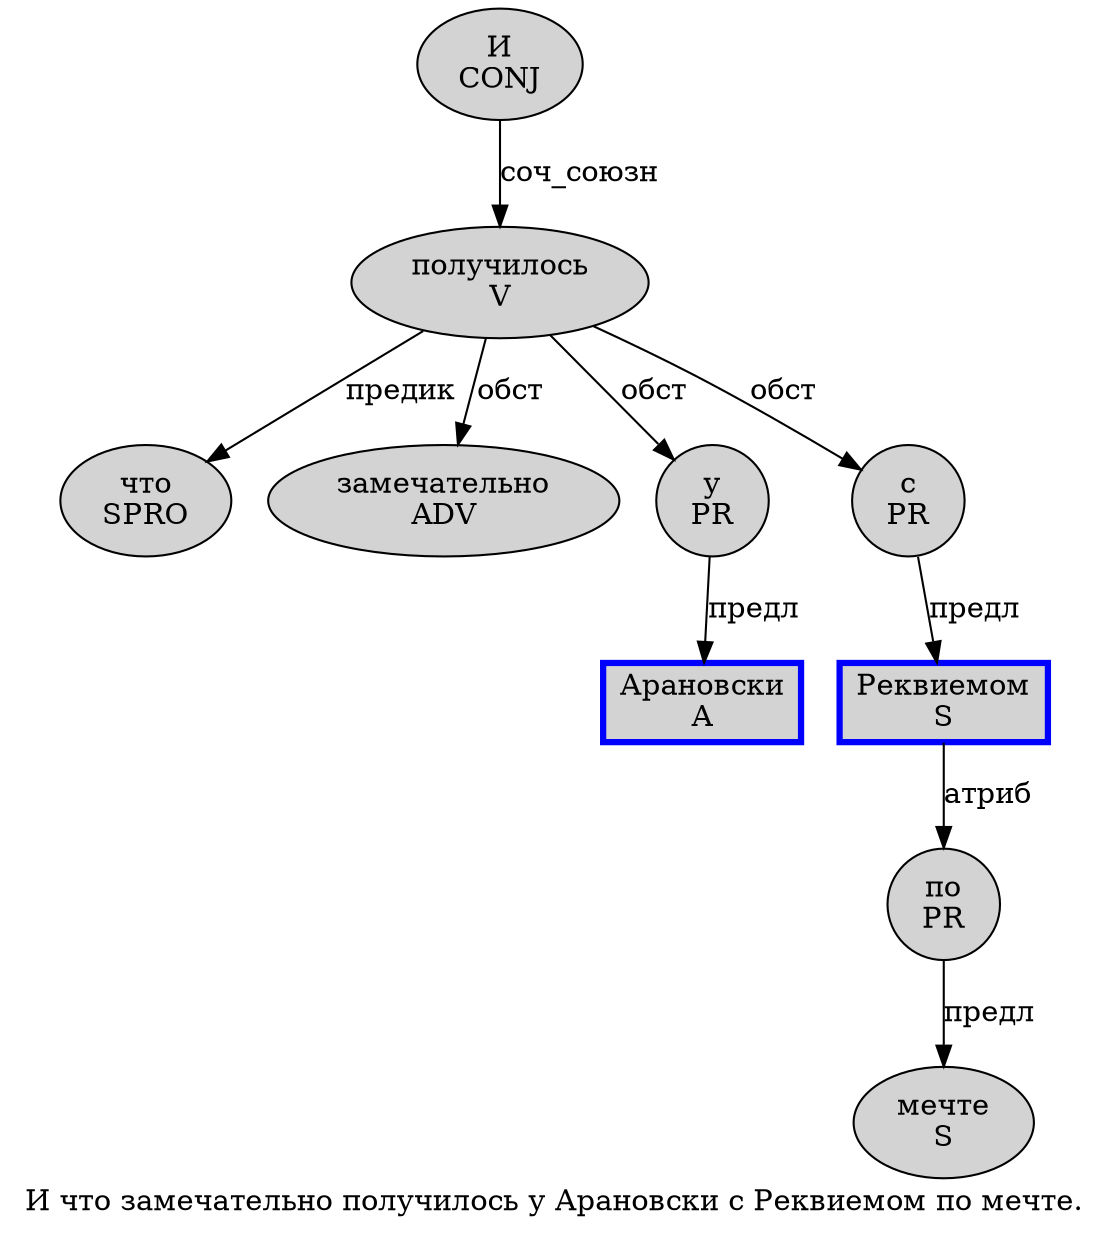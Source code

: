 digraph SENTENCE_3926 {
	graph [label="И что замечательно получилось у Арановски с Реквиемом по мечте."]
	node [style=filled]
		0 [label="И
CONJ" color="" fillcolor=lightgray penwidth=1 shape=ellipse]
		1 [label="что
SPRO" color="" fillcolor=lightgray penwidth=1 shape=ellipse]
		2 [label="замечательно
ADV" color="" fillcolor=lightgray penwidth=1 shape=ellipse]
		3 [label="получилось
V" color="" fillcolor=lightgray penwidth=1 shape=ellipse]
		4 [label="у
PR" color="" fillcolor=lightgray penwidth=1 shape=ellipse]
		5 [label="Арановски
A" color=blue fillcolor=lightgray penwidth=3 shape=box]
		6 [label="с
PR" color="" fillcolor=lightgray penwidth=1 shape=ellipse]
		7 [label="Реквиемом
S" color=blue fillcolor=lightgray penwidth=3 shape=box]
		8 [label="по
PR" color="" fillcolor=lightgray penwidth=1 shape=ellipse]
		9 [label="мечте
S" color="" fillcolor=lightgray penwidth=1 shape=ellipse]
			8 -> 9 [label="предл"]
			6 -> 7 [label="предл"]
			4 -> 5 [label="предл"]
			3 -> 1 [label="предик"]
			3 -> 2 [label="обст"]
			3 -> 4 [label="обст"]
			3 -> 6 [label="обст"]
			0 -> 3 [label="соч_союзн"]
			7 -> 8 [label="атриб"]
}